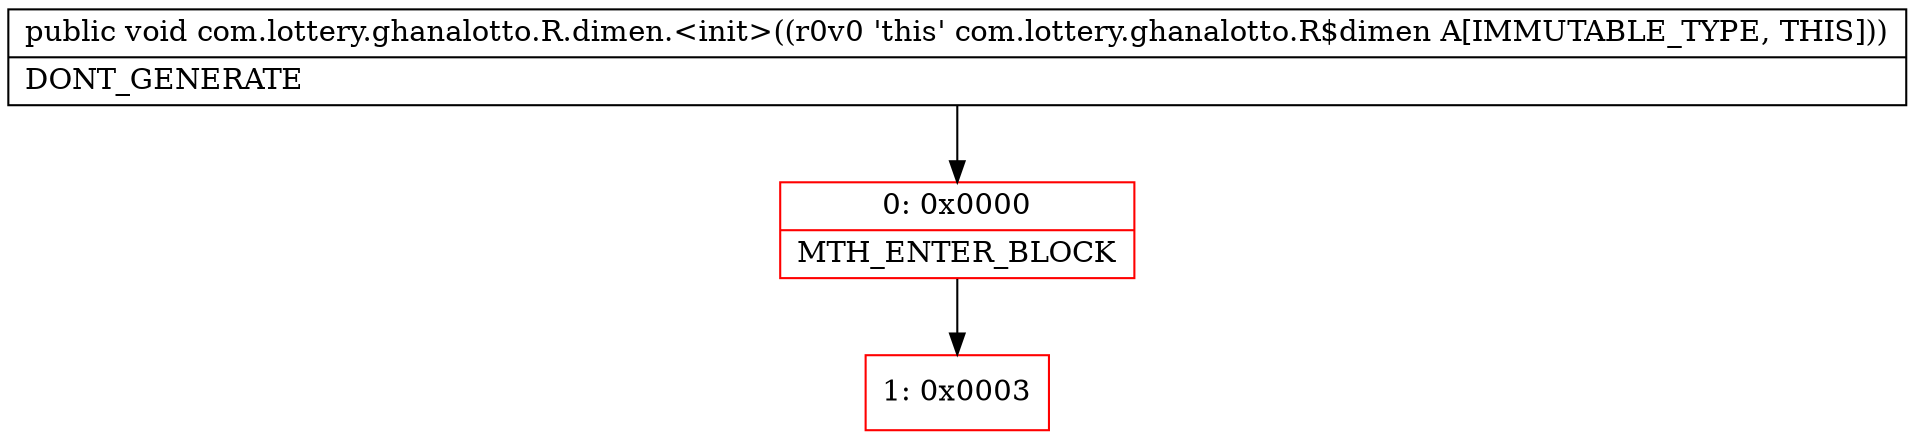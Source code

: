 digraph "CFG forcom.lottery.ghanalotto.R.dimen.\<init\>()V" {
subgraph cluster_Region_826120125 {
label = "R(0)";
node [shape=record,color=blue];
}
Node_0 [shape=record,color=red,label="{0\:\ 0x0000|MTH_ENTER_BLOCK\l}"];
Node_1 [shape=record,color=red,label="{1\:\ 0x0003}"];
MethodNode[shape=record,label="{public void com.lottery.ghanalotto.R.dimen.\<init\>((r0v0 'this' com.lottery.ghanalotto.R$dimen A[IMMUTABLE_TYPE, THIS]))  | DONT_GENERATE\l}"];
MethodNode -> Node_0;
Node_0 -> Node_1;
}

